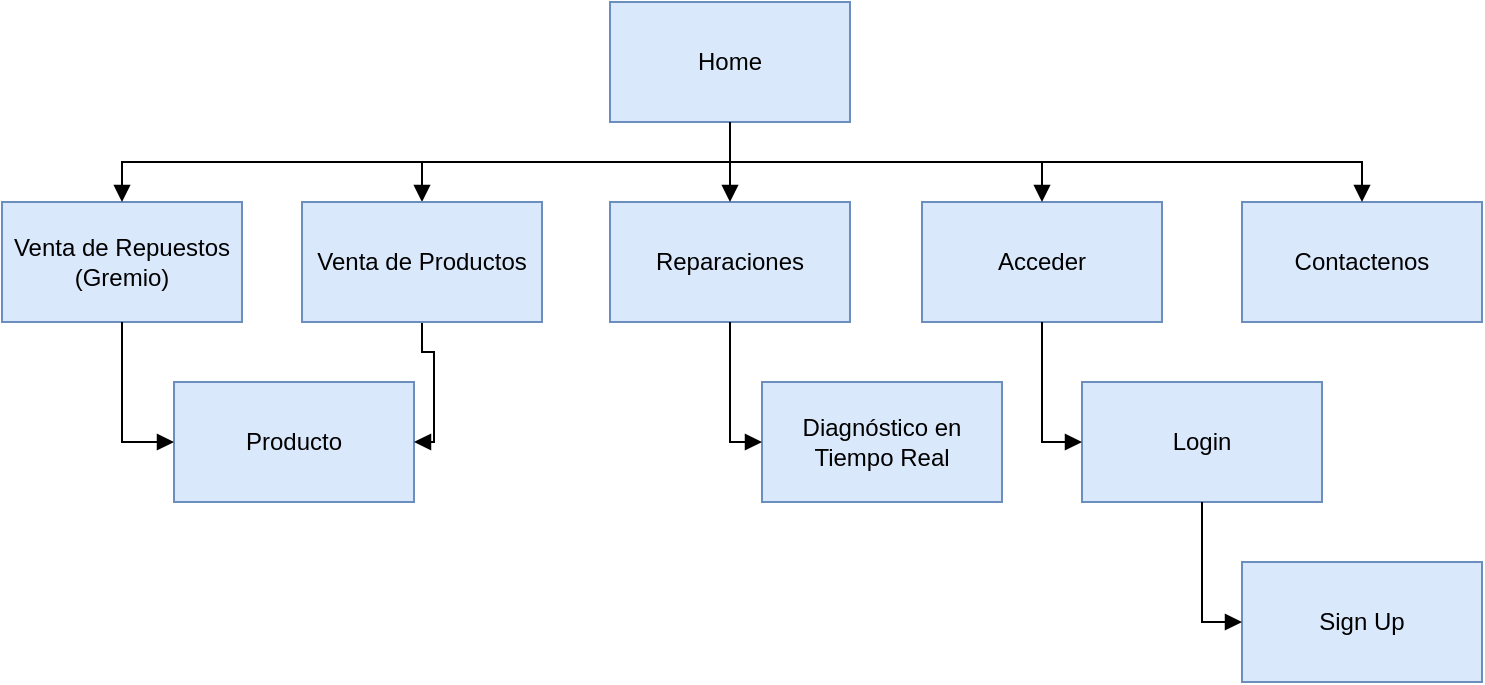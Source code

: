 <mxfile version="13.0.3" type="device"><diagram id="588aQKaETcQvQDQIGUwX" name="Page-1"><mxGraphModel dx="774" dy="492" grid="1" gridSize="10" guides="1" tooltips="1" connect="1" arrows="1" fold="1" page="1" pageScale="1" pageWidth="827" pageHeight="1169" math="0" shadow="0"><root><mxCell id="0"/><mxCell id="1" parent="0"/><mxCell id="DWEfkiD2cojNDqC9tioP-7" value="Home" style="rounded=0;whiteSpace=wrap;html=1;fillColor=#dae8fc;strokeColor=#6c8ebf;" parent="1" vertex="1"><mxGeometry x="348" y="40" width="120" height="60" as="geometry"/></mxCell><mxCell id="DWEfkiD2cojNDqC9tioP-8" value="Acceder" style="rounded=0;whiteSpace=wrap;html=1;fillColor=#dae8fc;strokeColor=#6c8ebf;" parent="1" vertex="1"><mxGeometry x="504" y="140" width="120" height="60" as="geometry"/></mxCell><mxCell id="DWEfkiD2cojNDqC9tioP-9" value="Sign Up" style="rounded=0;whiteSpace=wrap;html=1;fillColor=#dae8fc;strokeColor=#6c8ebf;" parent="1" vertex="1"><mxGeometry x="664" y="320" width="120" height="60" as="geometry"/></mxCell><mxCell id="DWEfkiD2cojNDqC9tioP-12" value="" style="endArrow=none;html=1;shadow=0;strokeColor=#000000;entryX=0.5;entryY=1;entryDx=0;entryDy=0;exitX=0.5;exitY=0;exitDx=0;exitDy=0;edgeStyle=orthogonalEdgeStyle;rounded=0;startArrow=block;startFill=1;" parent="1" source="DWEfkiD2cojNDqC9tioP-8" target="DWEfkiD2cojNDqC9tioP-7" edge="1"><mxGeometry width="50" height="50" relative="1" as="geometry"><mxPoint x="364" y="150" as="sourcePoint"/><mxPoint x="404" y="100" as="targetPoint"/></mxGeometry></mxCell><mxCell id="DWEfkiD2cojNDqC9tioP-13" value="Reparaciones" style="rounded=0;whiteSpace=wrap;html=1;fillColor=#dae8fc;strokeColor=#6c8ebf;" parent="1" vertex="1"><mxGeometry x="348" y="140" width="120" height="60" as="geometry"/></mxCell><mxCell id="DWEfkiD2cojNDqC9tioP-14" value="" style="endArrow=none;html=1;shadow=0;strokeColor=#000000;entryX=0.5;entryY=1;entryDx=0;entryDy=0;exitX=0.5;exitY=0;exitDx=0;exitDy=0;edgeStyle=orthogonalEdgeStyle;startArrow=block;startFill=1;" parent="1" source="DWEfkiD2cojNDqC9tioP-13" target="DWEfkiD2cojNDqC9tioP-7" edge="1"><mxGeometry width="50" height="50" relative="1" as="geometry"><mxPoint x="174" y="190" as="sourcePoint"/><mxPoint x="224" y="140" as="targetPoint"/></mxGeometry></mxCell><mxCell id="DWEfkiD2cojNDqC9tioP-16" value="Venta de Productos" style="rounded=0;whiteSpace=wrap;html=1;" parent="1" vertex="1"><mxGeometry x="194" y="140" width="120" height="60" as="geometry"/></mxCell><mxCell id="DWEfkiD2cojNDqC9tioP-17" value="Diagnóstico en Tiempo Real" style="rounded=0;whiteSpace=wrap;html=1;fillColor=#dae8fc;strokeColor=#6c8ebf;" parent="1" vertex="1"><mxGeometry x="424" y="230" width="120" height="60" as="geometry"/></mxCell><mxCell id="DWEfkiD2cojNDqC9tioP-21" value="" style="endArrow=none;html=1;shadow=0;strokeColor=#000000;entryX=0.5;entryY=1;entryDx=0;entryDy=0;exitX=0;exitY=0.5;exitDx=0;exitDy=0;rounded=0;edgeStyle=orthogonalEdgeStyle;startArrow=block;startFill=1;" parent="1" source="DWEfkiD2cojNDqC9tioP-17" target="DWEfkiD2cojNDqC9tioP-13" edge="1"><mxGeometry width="50" height="50" relative="1" as="geometry"><mxPoint x="284" y="250" as="sourcePoint"/><mxPoint x="334" y="200" as="targetPoint"/></mxGeometry></mxCell><mxCell id="DWEfkiD2cojNDqC9tioP-22" value="" style="endArrow=none;html=1;shadow=0;strokeColor=#000000;entryX=0.5;entryY=1;entryDx=0;entryDy=0;exitX=0.5;exitY=0;exitDx=0;exitDy=0;edgeStyle=orthogonalEdgeStyle;rounded=0;startArrow=block;startFill=1;" parent="1" source="DWEfkiD2cojNDqC9tioP-16" target="DWEfkiD2cojNDqC9tioP-7" edge="1"><mxGeometry width="50" height="50" relative="1" as="geometry"><mxPoint x="244" y="110" as="sourcePoint"/><mxPoint x="264" y="100" as="targetPoint"/></mxGeometry></mxCell><mxCell id="DWEfkiD2cojNDqC9tioP-23" value="Venta de Repuestos&lt;br&gt;(Gremio)" style="rounded=0;whiteSpace=wrap;html=1;fillColor=#dae8fc;strokeColor=#6c8ebf;" parent="1" vertex="1"><mxGeometry x="44" y="140" width="120" height="60" as="geometry"/></mxCell><mxCell id="DWEfkiD2cojNDqC9tioP-24" value="" style="endArrow=none;html=1;shadow=0;strokeColor=#000000;entryX=0.5;entryY=1;entryDx=0;entryDy=0;exitX=0.5;exitY=0;exitDx=0;exitDy=0;rounded=0;edgeStyle=orthogonalEdgeStyle;elbow=vertical;startArrow=block;startFill=1;" parent="1" source="DWEfkiD2cojNDqC9tioP-23" target="DWEfkiD2cojNDqC9tioP-7" edge="1"><mxGeometry width="50" height="50" relative="1" as="geometry"><mxPoint x="174" y="120" as="sourcePoint"/><mxPoint x="224" y="70" as="targetPoint"/></mxGeometry></mxCell><mxCell id="DWEfkiD2cojNDqC9tioP-25" value="Login" style="rounded=0;whiteSpace=wrap;html=1;fillColor=#dae8fc;strokeColor=#6c8ebf;" parent="1" vertex="1"><mxGeometry x="584" y="230" width="120" height="60" as="geometry"/></mxCell><mxCell id="DWEfkiD2cojNDqC9tioP-26" value="" style="endArrow=none;html=1;shadow=0;strokeColor=#000000;entryX=0.5;entryY=1;entryDx=0;entryDy=0;exitX=0;exitY=0.5;exitDx=0;exitDy=0;rounded=0;edgeStyle=orthogonalEdgeStyle;startArrow=block;startFill=1;" parent="1" source="DWEfkiD2cojNDqC9tioP-25" target="DWEfkiD2cojNDqC9tioP-8" edge="1"><mxGeometry width="50" height="50" relative="1" as="geometry"><mxPoint x="494" y="400" as="sourcePoint"/><mxPoint x="544" y="350" as="targetPoint"/></mxGeometry></mxCell><mxCell id="DWEfkiD2cojNDqC9tioP-27" value="" style="endArrow=none;html=1;shadow=0;strokeColor=#000000;entryX=0.5;entryY=1;entryDx=0;entryDy=0;exitX=0;exitY=0.5;exitDx=0;exitDy=0;edgeStyle=orthogonalEdgeStyle;rounded=0;startArrow=block;startFill=1;" parent="1" source="DWEfkiD2cojNDqC9tioP-9" target="DWEfkiD2cojNDqC9tioP-25" edge="1"><mxGeometry width="50" height="50" relative="1" as="geometry"><mxPoint x="524" y="370" as="sourcePoint"/><mxPoint x="574" y="320" as="targetPoint"/></mxGeometry></mxCell><mxCell id="DWEfkiD2cojNDqC9tioP-29" value="Contactenos" style="rounded=0;whiteSpace=wrap;html=1;fillColor=#dae8fc;strokeColor=#6c8ebf;" parent="1" vertex="1"><mxGeometry x="664" y="140" width="120" height="60" as="geometry"/></mxCell><mxCell id="_T3JEC4q59Nw3B72BbCm-1" value="Producto" style="rounded=0;whiteSpace=wrap;html=1;fillColor=#dae8fc;strokeColor=#6c8ebf;" parent="1" vertex="1"><mxGeometry x="130" y="230" width="120" height="60" as="geometry"/></mxCell><mxCell id="_T3JEC4q59Nw3B72BbCm-2" value="" style="endArrow=none;html=1;entryX=0.5;entryY=1;entryDx=0;entryDy=0;exitX=1;exitY=0.5;exitDx=0;exitDy=0;strokeColor=#000000;rounded=0;edgeStyle=orthogonalEdgeStyle;startArrow=block;startFill=1;" parent="1" source="_T3JEC4q59Nw3B72BbCm-1" target="DWEfkiD2cojNDqC9tioP-16" edge="1"><mxGeometry width="50" height="50" relative="1" as="geometry"><mxPoint x="260" y="350" as="sourcePoint"/><mxPoint x="310" y="300" as="targetPoint"/></mxGeometry></mxCell><mxCell id="_T3JEC4q59Nw3B72BbCm-3" value="" style="endArrow=none;html=1;entryX=0.5;entryY=1;entryDx=0;entryDy=0;exitX=0;exitY=0.5;exitDx=0;exitDy=0;rounded=0;edgeStyle=orthogonalEdgeStyle;startArrow=block;startFill=1;" parent="1" source="_T3JEC4q59Nw3B72BbCm-1" target="DWEfkiD2cojNDqC9tioP-23" edge="1"><mxGeometry width="50" height="50" relative="1" as="geometry"><mxPoint x="120" y="410" as="sourcePoint"/><mxPoint x="170" y="350" as="targetPoint"/></mxGeometry></mxCell><mxCell id="_T3JEC4q59Nw3B72BbCm-4" value="" style="endArrow=none;html=1;strokeColor=#000000;entryX=0.5;entryY=1;entryDx=0;entryDy=0;exitX=0.5;exitY=0;exitDx=0;exitDy=0;rounded=0;edgeStyle=orthogonalEdgeStyle;startArrow=block;startFill=1;" parent="1" source="DWEfkiD2cojNDqC9tioP-29" target="DWEfkiD2cojNDqC9tioP-7" edge="1"><mxGeometry width="50" height="50" relative="1" as="geometry"><mxPoint x="610" y="100" as="sourcePoint"/><mxPoint x="660" y="50" as="targetPoint"/></mxGeometry></mxCell><mxCell id="_T3JEC4q59Nw3B72BbCm-5" value="Venta de Productos" style="rounded=0;whiteSpace=wrap;html=1;fillColor=#dae8fc;strokeColor=#6c8ebf;" parent="1" vertex="1"><mxGeometry x="194" y="140" width="120" height="60" as="geometry"/></mxCell></root></mxGraphModel></diagram></mxfile>